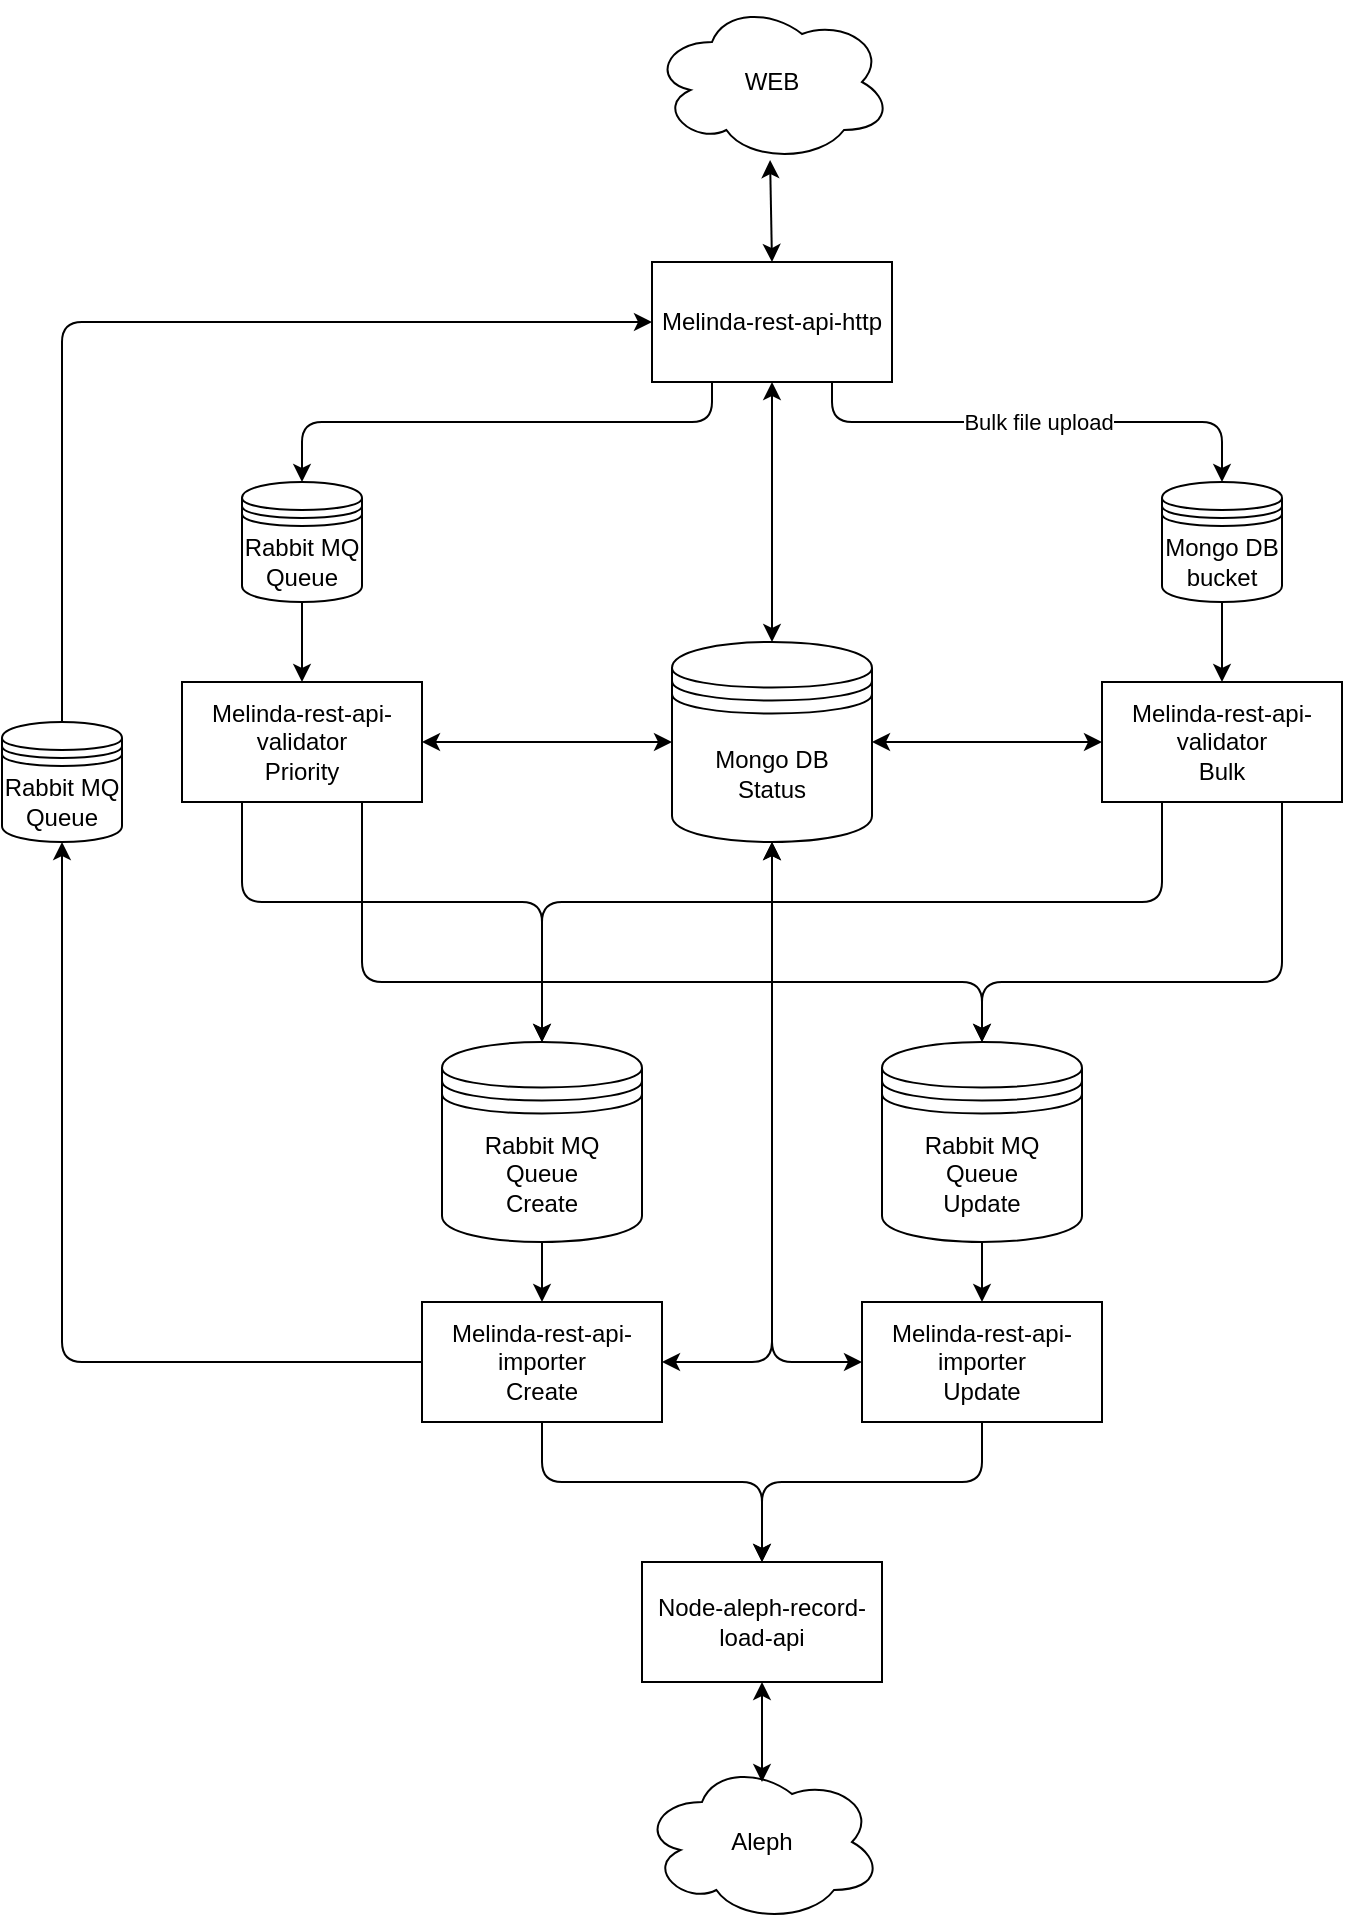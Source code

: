 <mxfile version="13.7.1" type="device"><diagram id="rdTOJDTK2O7Cz_Z2lR6T" name="Page-1"><mxGraphModel dx="2062" dy="1123" grid="1" gridSize="10" guides="1" tooltips="1" connect="1" arrows="1" fold="1" page="1" pageScale="1" pageWidth="850" pageHeight="1100" math="0" shadow="0"><root><mxCell id="0"/><mxCell id="1" parent="0"/><mxCell id="wCZJpDwJAZoL02pcO_wX-1" value="Melinda-rest-api-http" style="rounded=0;whiteSpace=wrap;html=1;" vertex="1" parent="1"><mxGeometry x="415" y="150" width="120" height="60" as="geometry"/></mxCell><mxCell id="wCZJpDwJAZoL02pcO_wX-2" value="Melinda-rest-api-validator&lt;br&gt;Priority" style="rounded=0;whiteSpace=wrap;html=1;" vertex="1" parent="1"><mxGeometry x="180" y="360" width="120" height="60" as="geometry"/></mxCell><mxCell id="wCZJpDwJAZoL02pcO_wX-3" value="Melinda-rest-api-validator&lt;br&gt;&lt;div&gt;Bulk&lt;/div&gt;" style="rounded=0;whiteSpace=wrap;html=1;" vertex="1" parent="1"><mxGeometry x="640" y="360" width="120" height="60" as="geometry"/></mxCell><mxCell id="wCZJpDwJAZoL02pcO_wX-4" value="Melinda-rest-api-importer&lt;br&gt;Create" style="rounded=0;whiteSpace=wrap;html=1;" vertex="1" parent="1"><mxGeometry x="300" y="670" width="120" height="60" as="geometry"/></mxCell><mxCell id="wCZJpDwJAZoL02pcO_wX-6" value="Melinda-rest-api-importer&lt;br&gt;Update" style="rounded=0;whiteSpace=wrap;html=1;" vertex="1" parent="1"><mxGeometry x="520" y="670" width="120" height="60" as="geometry"/></mxCell><mxCell id="wCZJpDwJAZoL02pcO_wX-8" value="Rabbit MQ&lt;br&gt;Queue&lt;br&gt;Update" style="shape=datastore;whiteSpace=wrap;html=1;" vertex="1" parent="1"><mxGeometry x="530" y="540" width="100" height="100" as="geometry"/></mxCell><mxCell id="wCZJpDwJAZoL02pcO_wX-9" value="Rabbit MQ&lt;br&gt;Queue&lt;br&gt;Create" style="shape=datastore;whiteSpace=wrap;html=1;" vertex="1" parent="1"><mxGeometry x="310" y="540" width="100" height="100" as="geometry"/></mxCell><mxCell id="wCZJpDwJAZoL02pcO_wX-10" value="Rabbit MQ&lt;br&gt;Queue" style="shape=datastore;whiteSpace=wrap;html=1;" vertex="1" parent="1"><mxGeometry x="210" y="260" width="60" height="60" as="geometry"/></mxCell><mxCell id="wCZJpDwJAZoL02pcO_wX-11" value="Mongo DB&lt;br&gt;bucket" style="shape=datastore;whiteSpace=wrap;html=1;" vertex="1" parent="1"><mxGeometry x="670" y="260" width="60" height="60" as="geometry"/></mxCell><mxCell id="wCZJpDwJAZoL02pcO_wX-12" value="Bulk file upload" style="endArrow=classic;html=1;exitX=0.75;exitY=1;exitDx=0;exitDy=0;entryX=0.5;entryY=0;entryDx=0;entryDy=0;" edge="1" parent="1" source="wCZJpDwJAZoL02pcO_wX-1" target="wCZJpDwJAZoL02pcO_wX-11"><mxGeometry width="50" height="50" relative="1" as="geometry"><mxPoint x="400" y="310" as="sourcePoint"/><mxPoint x="450" y="260" as="targetPoint"/><Array as="points"><mxPoint x="505" y="230"/><mxPoint x="700" y="230"/></Array></mxGeometry></mxCell><mxCell id="wCZJpDwJAZoL02pcO_wX-13" value="" style="endArrow=classic;html=1;exitX=0.25;exitY=1;exitDx=0;exitDy=0;entryX=0.5;entryY=0;entryDx=0;entryDy=0;" edge="1" parent="1" source="wCZJpDwJAZoL02pcO_wX-1" target="wCZJpDwJAZoL02pcO_wX-10"><mxGeometry width="50" height="50" relative="1" as="geometry"><mxPoint x="440" y="350" as="sourcePoint"/><mxPoint x="490" y="300" as="targetPoint"/><Array as="points"><mxPoint x="445" y="230"/><mxPoint x="240" y="230"/></Array></mxGeometry></mxCell><mxCell id="wCZJpDwJAZoL02pcO_wX-14" value="" style="endArrow=classic;html=1;exitX=0.5;exitY=1;exitDx=0;exitDy=0;entryX=0.5;entryY=0;entryDx=0;entryDy=0;" edge="1" parent="1" source="wCZJpDwJAZoL02pcO_wX-10" target="wCZJpDwJAZoL02pcO_wX-2"><mxGeometry width="50" height="50" relative="1" as="geometry"><mxPoint x="330" y="370" as="sourcePoint"/><mxPoint x="380" y="320" as="targetPoint"/></mxGeometry></mxCell><mxCell id="wCZJpDwJAZoL02pcO_wX-15" value="" style="endArrow=classic;html=1;entryX=0.5;entryY=0;entryDx=0;entryDy=0;exitX=0.5;exitY=1;exitDx=0;exitDy=0;" edge="1" parent="1" source="wCZJpDwJAZoL02pcO_wX-11" target="wCZJpDwJAZoL02pcO_wX-3"><mxGeometry width="50" height="50" relative="1" as="geometry"><mxPoint x="430" y="390" as="sourcePoint"/><mxPoint x="480" y="340" as="targetPoint"/></mxGeometry></mxCell><mxCell id="wCZJpDwJAZoL02pcO_wX-16" value="Mongo DB&lt;br&gt;Status" style="shape=datastore;whiteSpace=wrap;html=1;" vertex="1" parent="1"><mxGeometry x="425" y="340" width="100" height="100" as="geometry"/></mxCell><mxCell id="wCZJpDwJAZoL02pcO_wX-17" value="" style="endArrow=classic;html=1;exitX=0.5;exitY=1;exitDx=0;exitDy=0;entryX=0.5;entryY=0;entryDx=0;entryDy=0;startArrow=classic;startFill=1;" edge="1" parent="1" source="wCZJpDwJAZoL02pcO_wX-1" target="wCZJpDwJAZoL02pcO_wX-16"><mxGeometry width="50" height="50" relative="1" as="geometry"><mxPoint x="460" y="300" as="sourcePoint"/><mxPoint x="510" y="250" as="targetPoint"/></mxGeometry></mxCell><mxCell id="wCZJpDwJAZoL02pcO_wX-18" value="" style="endArrow=classic;startArrow=classic;html=1;exitX=1;exitY=0.5;exitDx=0;exitDy=0;entryX=0;entryY=0.5;entryDx=0;entryDy=0;" edge="1" parent="1" source="wCZJpDwJAZoL02pcO_wX-2" target="wCZJpDwJAZoL02pcO_wX-16"><mxGeometry width="50" height="50" relative="1" as="geometry"><mxPoint x="330" y="410" as="sourcePoint"/><mxPoint x="380" y="360" as="targetPoint"/></mxGeometry></mxCell><mxCell id="wCZJpDwJAZoL02pcO_wX-19" value="" style="endArrow=classic;startArrow=classic;html=1;entryX=0;entryY=0.5;entryDx=0;entryDy=0;exitX=1;exitY=0.5;exitDx=0;exitDy=0;" edge="1" parent="1" source="wCZJpDwJAZoL02pcO_wX-16" target="wCZJpDwJAZoL02pcO_wX-3"><mxGeometry width="50" height="50" relative="1" as="geometry"><mxPoint x="560" y="480" as="sourcePoint"/><mxPoint x="610" y="430" as="targetPoint"/></mxGeometry></mxCell><mxCell id="wCZJpDwJAZoL02pcO_wX-20" value="" style="endArrow=classic;html=1;exitX=0.75;exitY=1;exitDx=0;exitDy=0;entryX=0.5;entryY=0;entryDx=0;entryDy=0;" edge="1" parent="1" source="wCZJpDwJAZoL02pcO_wX-2" target="wCZJpDwJAZoL02pcO_wX-8"><mxGeometry width="50" height="50" relative="1" as="geometry"><mxPoint x="200" y="550" as="sourcePoint"/><mxPoint x="250" y="500" as="targetPoint"/><Array as="points"><mxPoint x="270" y="510"/><mxPoint x="580" y="510"/></Array></mxGeometry></mxCell><mxCell id="wCZJpDwJAZoL02pcO_wX-21" value="" style="endArrow=classic;html=1;exitX=0.75;exitY=1;exitDx=0;exitDy=0;entryX=0.5;entryY=0;entryDx=0;entryDy=0;" edge="1" parent="1" source="wCZJpDwJAZoL02pcO_wX-3" target="wCZJpDwJAZoL02pcO_wX-8"><mxGeometry width="50" height="50" relative="1" as="geometry"><mxPoint x="700" y="580" as="sourcePoint"/><mxPoint x="750" y="530" as="targetPoint"/><Array as="points"><mxPoint x="730" y="510"/><mxPoint x="580" y="510"/></Array></mxGeometry></mxCell><mxCell id="wCZJpDwJAZoL02pcO_wX-22" value="" style="endArrow=classic;html=1;exitX=0.25;exitY=1;exitDx=0;exitDy=0;entryX=0.5;entryY=0;entryDx=0;entryDy=0;" edge="1" parent="1" source="wCZJpDwJAZoL02pcO_wX-2" target="wCZJpDwJAZoL02pcO_wX-9"><mxGeometry width="50" height="50" relative="1" as="geometry"><mxPoint x="340" y="490" as="sourcePoint"/><mxPoint x="390" y="440" as="targetPoint"/><Array as="points"><mxPoint x="210" y="470"/><mxPoint x="360" y="470"/></Array></mxGeometry></mxCell><mxCell id="wCZJpDwJAZoL02pcO_wX-23" value="" style="endArrow=classic;html=1;exitX=0.25;exitY=1;exitDx=0;exitDy=0;entryX=0.5;entryY=0;entryDx=0;entryDy=0;" edge="1" parent="1" source="wCZJpDwJAZoL02pcO_wX-3" target="wCZJpDwJAZoL02pcO_wX-9"><mxGeometry width="50" height="50" relative="1" as="geometry"><mxPoint x="480" y="510" as="sourcePoint"/><mxPoint x="530" y="460" as="targetPoint"/><Array as="points"><mxPoint x="670" y="470"/><mxPoint x="360" y="470"/></Array></mxGeometry></mxCell><mxCell id="wCZJpDwJAZoL02pcO_wX-24" value="" style="endArrow=classic;html=1;exitX=0.5;exitY=1;exitDx=0;exitDy=0;entryX=0.5;entryY=0;entryDx=0;entryDy=0;" edge="1" parent="1" source="wCZJpDwJAZoL02pcO_wX-9" target="wCZJpDwJAZoL02pcO_wX-4"><mxGeometry width="50" height="50" relative="1" as="geometry"><mxPoint x="470" y="730" as="sourcePoint"/><mxPoint x="520" y="680" as="targetPoint"/></mxGeometry></mxCell><mxCell id="wCZJpDwJAZoL02pcO_wX-25" value="" style="endArrow=classic;html=1;exitX=0.5;exitY=1;exitDx=0;exitDy=0;entryX=0.5;entryY=0;entryDx=0;entryDy=0;" edge="1" parent="1" source="wCZJpDwJAZoL02pcO_wX-8" target="wCZJpDwJAZoL02pcO_wX-6"><mxGeometry width="50" height="50" relative="1" as="geometry"><mxPoint x="720" y="730" as="sourcePoint"/><mxPoint x="770" y="680" as="targetPoint"/></mxGeometry></mxCell><mxCell id="wCZJpDwJAZoL02pcO_wX-26" value="Node-aleph-record-load-api" style="rounded=0;whiteSpace=wrap;html=1;" vertex="1" parent="1"><mxGeometry x="410" y="800" width="120" height="60" as="geometry"/></mxCell><mxCell id="wCZJpDwJAZoL02pcO_wX-27" value="" style="endArrow=classic;html=1;exitX=0.5;exitY=1;exitDx=0;exitDy=0;entryX=0.5;entryY=0;entryDx=0;entryDy=0;" edge="1" parent="1" source="wCZJpDwJAZoL02pcO_wX-4" target="wCZJpDwJAZoL02pcO_wX-26"><mxGeometry width="50" height="50" relative="1" as="geometry"><mxPoint x="340" y="830" as="sourcePoint"/><mxPoint x="390" y="780" as="targetPoint"/><Array as="points"><mxPoint x="360" y="760"/><mxPoint x="470" y="760"/></Array></mxGeometry></mxCell><mxCell id="wCZJpDwJAZoL02pcO_wX-28" value="" style="endArrow=classic;html=1;exitX=0.5;exitY=1;exitDx=0;exitDy=0;entryX=0.5;entryY=0;entryDx=0;entryDy=0;" edge="1" parent="1" source="wCZJpDwJAZoL02pcO_wX-6" target="wCZJpDwJAZoL02pcO_wX-26"><mxGeometry width="50" height="50" relative="1" as="geometry"><mxPoint x="630" y="880" as="sourcePoint"/><mxPoint x="680" y="830" as="targetPoint"/><Array as="points"><mxPoint x="580" y="760"/><mxPoint x="470" y="760"/></Array></mxGeometry></mxCell><mxCell id="wCZJpDwJAZoL02pcO_wX-29" value="" style="endArrow=classic;startArrow=classic;html=1;exitX=1;exitY=0.5;exitDx=0;exitDy=0;entryX=0.5;entryY=1;entryDx=0;entryDy=0;" edge="1" parent="1" source="wCZJpDwJAZoL02pcO_wX-4" target="wCZJpDwJAZoL02pcO_wX-16"><mxGeometry width="50" height="50" relative="1" as="geometry"><mxPoint x="440" y="620" as="sourcePoint"/><mxPoint x="490" y="570" as="targetPoint"/><Array as="points"><mxPoint x="475" y="700"/></Array></mxGeometry></mxCell><mxCell id="wCZJpDwJAZoL02pcO_wX-30" value="" style="endArrow=classic;startArrow=classic;html=1;entryX=0.5;entryY=1;entryDx=0;entryDy=0;exitX=0;exitY=0.5;exitDx=0;exitDy=0;" edge="1" parent="1" source="wCZJpDwJAZoL02pcO_wX-6" target="wCZJpDwJAZoL02pcO_wX-16"><mxGeometry width="50" height="50" relative="1" as="geometry"><mxPoint x="430" y="680" as="sourcePoint"/><mxPoint x="480" y="630" as="targetPoint"/><Array as="points"><mxPoint x="475" y="700"/></Array></mxGeometry></mxCell><mxCell id="wCZJpDwJAZoL02pcO_wX-31" value="Rabbit MQ&lt;br&gt;Queue" style="shape=datastore;whiteSpace=wrap;html=1;" vertex="1" parent="1"><mxGeometry x="90" y="380" width="60" height="60" as="geometry"/></mxCell><mxCell id="wCZJpDwJAZoL02pcO_wX-32" value="" style="endArrow=classic;html=1;exitX=0;exitY=0.5;exitDx=0;exitDy=0;entryX=0.5;entryY=1;entryDx=0;entryDy=0;" edge="1" parent="1" source="wCZJpDwJAZoL02pcO_wX-4" target="wCZJpDwJAZoL02pcO_wX-31"><mxGeometry width="50" height="50" relative="1" as="geometry"><mxPoint x="160" y="730" as="sourcePoint"/><mxPoint x="210" y="680" as="targetPoint"/><Array as="points"><mxPoint x="120" y="700"/></Array></mxGeometry></mxCell><mxCell id="wCZJpDwJAZoL02pcO_wX-33" value="" style="endArrow=classic;html=1;exitX=0.5;exitY=0;exitDx=0;exitDy=0;entryX=0;entryY=0.5;entryDx=0;entryDy=0;" edge="1" parent="1" source="wCZJpDwJAZoL02pcO_wX-31" target="wCZJpDwJAZoL02pcO_wX-1"><mxGeometry width="50" height="50" relative="1" as="geometry"><mxPoint x="120" y="190" as="sourcePoint"/><mxPoint x="170" y="140" as="targetPoint"/><Array as="points"><mxPoint x="120" y="180"/></Array></mxGeometry></mxCell><mxCell id="wCZJpDwJAZoL02pcO_wX-34" value="Aleph" style="ellipse;shape=cloud;whiteSpace=wrap;html=1;" vertex="1" parent="1"><mxGeometry x="410" y="900" width="120" height="80" as="geometry"/></mxCell><mxCell id="wCZJpDwJAZoL02pcO_wX-35" value="" style="endArrow=classic;startArrow=classic;html=1;entryX=0.5;entryY=1;entryDx=0;entryDy=0;exitX=0.5;exitY=0.125;exitDx=0;exitDy=0;exitPerimeter=0;" edge="1" parent="1" source="wCZJpDwJAZoL02pcO_wX-34" target="wCZJpDwJAZoL02pcO_wX-26"><mxGeometry width="50" height="50" relative="1" as="geometry"><mxPoint x="550" y="930" as="sourcePoint"/><mxPoint x="600" y="880" as="targetPoint"/></mxGeometry></mxCell><mxCell id="wCZJpDwJAZoL02pcO_wX-36" value="WEB" style="ellipse;shape=cloud;whiteSpace=wrap;html=1;" vertex="1" parent="1"><mxGeometry x="415" y="20" width="120" height="80" as="geometry"/></mxCell><mxCell id="wCZJpDwJAZoL02pcO_wX-37" value="" style="endArrow=classic;startArrow=classic;html=1;entryX=0.5;entryY=0;entryDx=0;entryDy=0;exitX=0.492;exitY=0.988;exitDx=0;exitDy=0;exitPerimeter=0;" edge="1" parent="1" source="wCZJpDwJAZoL02pcO_wX-36" target="wCZJpDwJAZoL02pcO_wX-1"><mxGeometry width="50" height="50" relative="1" as="geometry"><mxPoint x="390" y="130" as="sourcePoint"/><mxPoint x="440" y="80" as="targetPoint"/></mxGeometry></mxCell></root></mxGraphModel></diagram></mxfile>